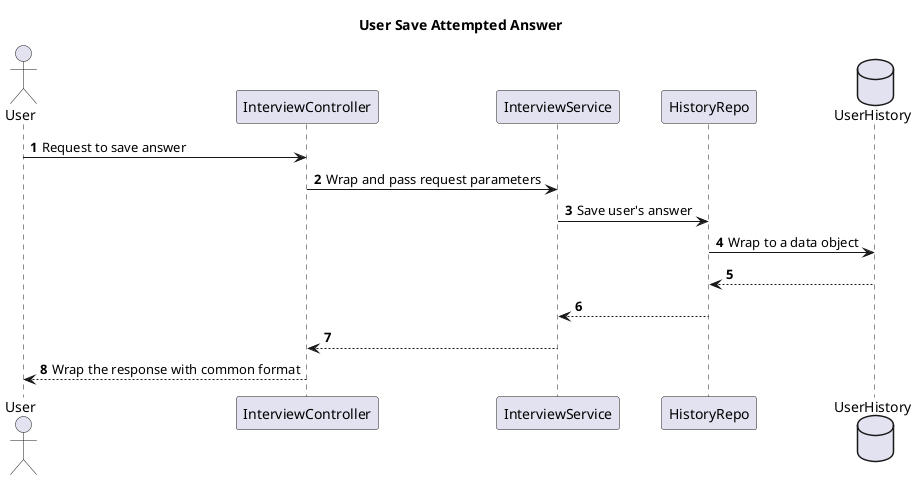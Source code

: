 @startuml
'https://plantuml.com/sequence-diagram

autonumber

title User Save Attempted Answer

actor User
participant InterviewController
participant InterviewService
participant HistoryRepo
database UserHistory

User -> InterviewController : Request to save answer
InterviewController -> InterviewService : Wrap and pass request parameters
InterviewService -> HistoryRepo : Save user's answer
HistoryRepo -> UserHistory : Wrap to a data object
UserHistory --> HistoryRepo
HistoryRepo --> InterviewService
InterviewService --> InterviewController
InterviewController --> User : Wrap the response with common format
@enduml